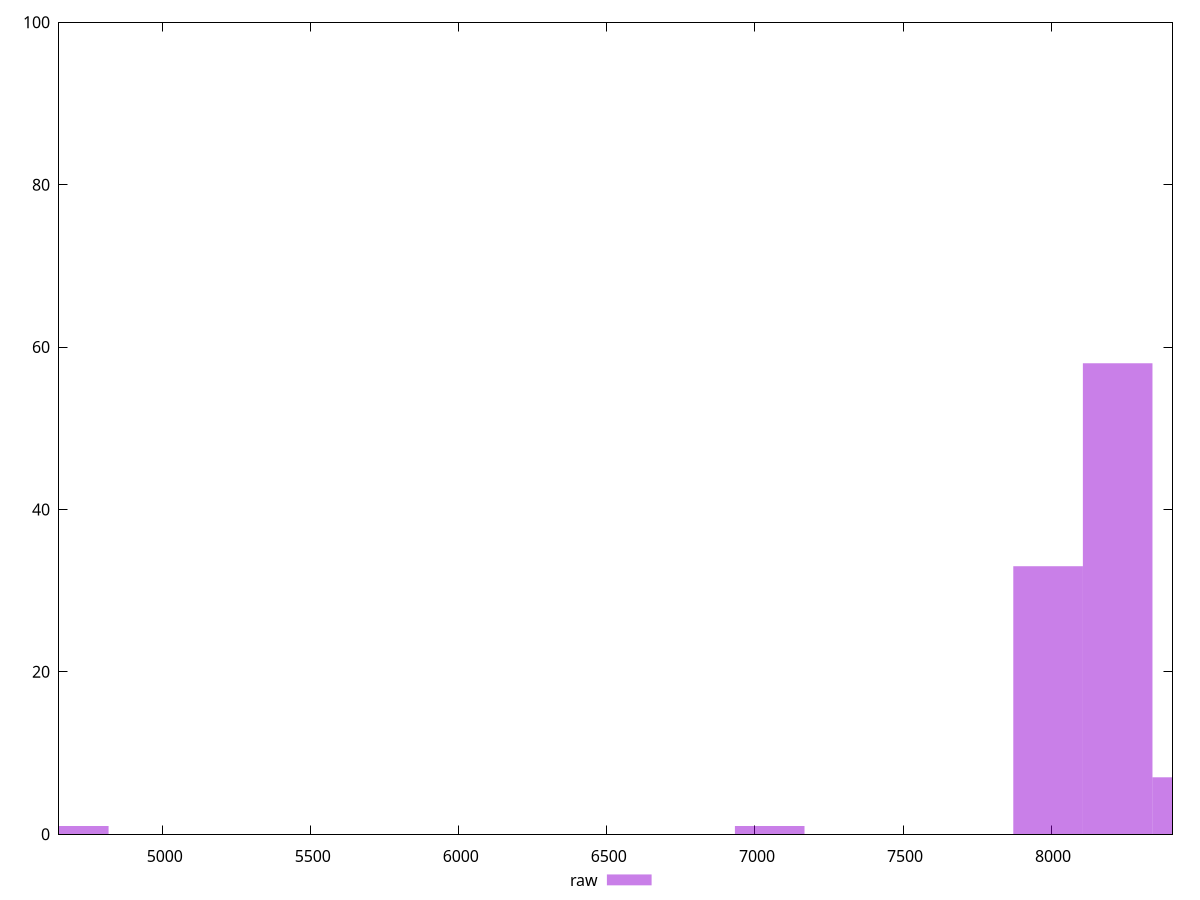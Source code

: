 reset

$raw <<EOF
7989.863316574532 33
8224.859296473784 58
8459.855276373035 7
7049.879396977529 1
4699.919597985019 1
EOF

set key outside below
set boxwidth 234.99597989925095
set xrange [4650:8410]
set yrange [0:100]
set trange [0:100]
set style fill transparent solid 0.5 noborder
set terminal svg size 640, 490 enhanced background rgb 'white'
set output "reports/report_00030_2021-02-24T20-42-31.540Z/uses-text-compression/samples/astro/raw/histogram.svg"

plot $raw title "raw" with boxes

reset

